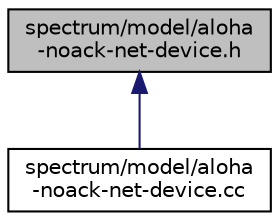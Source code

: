 digraph "spectrum/model/aloha-noack-net-device.h"
{
  edge [fontname="Helvetica",fontsize="10",labelfontname="Helvetica",labelfontsize="10"];
  node [fontname="Helvetica",fontsize="10",shape=record];
  Node1 [label="spectrum/model/aloha\l-noack-net-device.h",height=0.2,width=0.4,color="black", fillcolor="grey75", style="filled", fontcolor="black"];
  Node1 -> Node2 [dir="back",color="midnightblue",fontsize="10",style="solid"];
  Node2 [label="spectrum/model/aloha\l-noack-net-device.cc",height=0.2,width=0.4,color="black", fillcolor="white", style="filled",URL="$d6/d0c/aloha-noack-net-device_8cc.html"];
}
